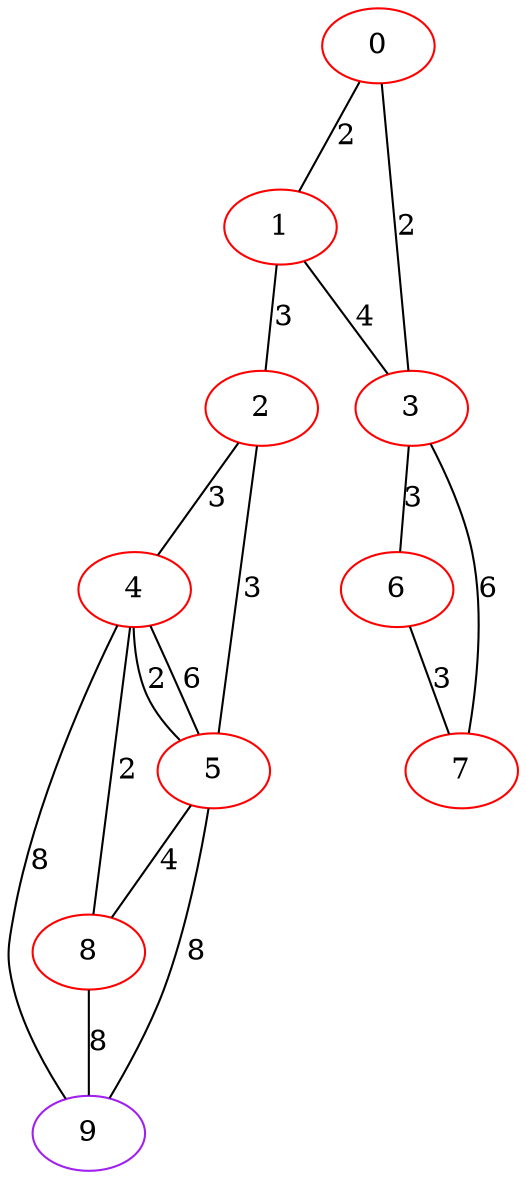 graph "" {
0 [color=red, weight=1];
1 [color=red, weight=1];
2 [color=red, weight=1];
3 [color=red, weight=1];
4 [color=red, weight=1];
5 [color=red, weight=1];
6 [color=red, weight=1];
7 [color=red, weight=1];
8 [color=red, weight=1];
9 [color=purple, weight=4];
0 -- 1  [key=0, label=2];
0 -- 3  [key=0, label=2];
1 -- 2  [key=0, label=3];
1 -- 3  [key=0, label=4];
2 -- 4  [key=0, label=3];
2 -- 5  [key=0, label=3];
3 -- 6  [key=0, label=3];
3 -- 7  [key=0, label=6];
4 -- 8  [key=0, label=2];
4 -- 9  [key=0, label=8];
4 -- 5  [key=0, label=2];
4 -- 5  [key=1, label=6];
5 -- 8  [key=0, label=4];
5 -- 9  [key=0, label=8];
6 -- 7  [key=0, label=3];
8 -- 9  [key=0, label=8];
}
